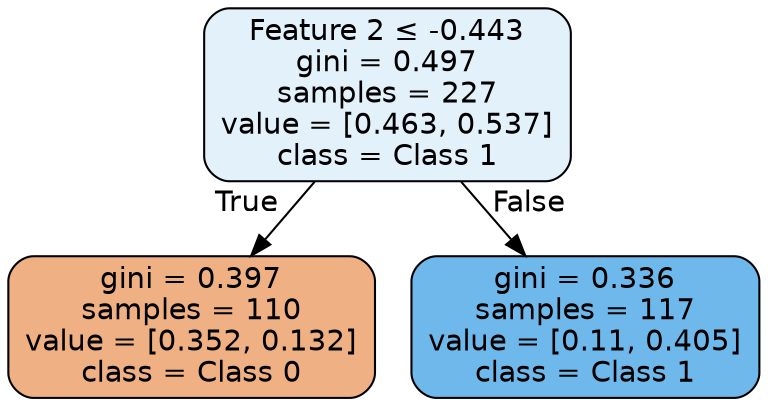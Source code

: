 digraph Tree {
node [shape=box, style="filled, rounded", color="black", fontname="helvetica"] ;
edge [fontname="helvetica"] ;
0 [label=<Feature 2 &le; -0.443<br/>gini = 0.497<br/>samples = 227<br/>value = [0.463, 0.537]<br/>class = Class 1>, fillcolor="#e3f1fb"] ;
1 [label=<gini = 0.397<br/>samples = 110<br/>value = [0.352, 0.132]<br/>class = Class 0>, fillcolor="#efb083"] ;
0 -> 1 [labeldistance=2.5, labelangle=45, headlabel="True"] ;
2 [label=<gini = 0.336<br/>samples = 117<br/>value = [0.11, 0.405]<br/>class = Class 1>, fillcolor="#6fb8ec"] ;
0 -> 2 [labeldistance=2.5, labelangle=-45, headlabel="False"] ;
}